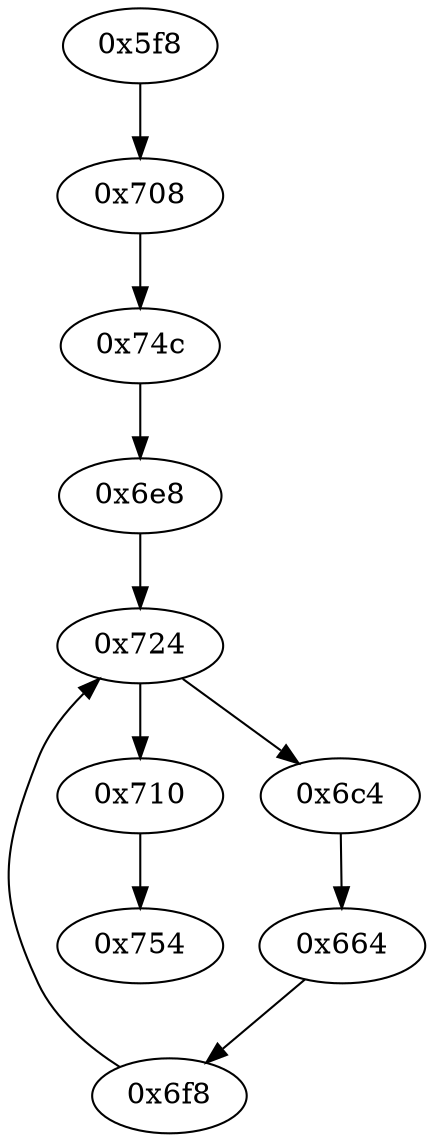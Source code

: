 strict digraph "" {
	"0x710"	 [opcode="[u'ldr', u'mov', u'bl', u'ldr', u'b']"];
	"0x754"	 [opcode="[u'mov', u'sub', u'pop']"];
	"0x710" -> "0x754";
	"0x664"	 [opcode="[u'ldr', u'add', u'str', u'ldr', u'b']"];
	"0x6f8"	 [opcode="[u'ldr', u'ldr', u'mov', u'b']"];
	"0x664" -> "0x6f8";
	"0x6c4"	 [opcode="[u'ldr', u'ldr', u'add', u'str', u'ldr', u'b']"];
	"0x6c4" -> "0x664";
	"0x724"	 [opcode="[u'str', u'str', u'ldr', u'ldrb', u'ldr', u'ldr', u'ldr', u'cmp', u'mov', u'b']"];
	"0x724" -> "0x710";
	"0x724" -> "0x6c4";
	"0x74c"	 [opcode="[u'ldr', u'b']"];
	"0x6e8"	 [opcode="[u'mov', u'mov', u'mov', u'b']"];
	"0x74c" -> "0x6e8";
	"0x6e8" -> "0x724";
	"0x6f8" -> "0x724";
	"0x708"	 [opcode="[u'ldr', u'b']"];
	"0x708" -> "0x74c";
	"0x5f8"	 [opcode="[u'push', u'add', u'sub', u'mov', u'ldr', u'ldr', u'ldr', u'add', u'b']"];
	"0x5f8" -> "0x708";
}
